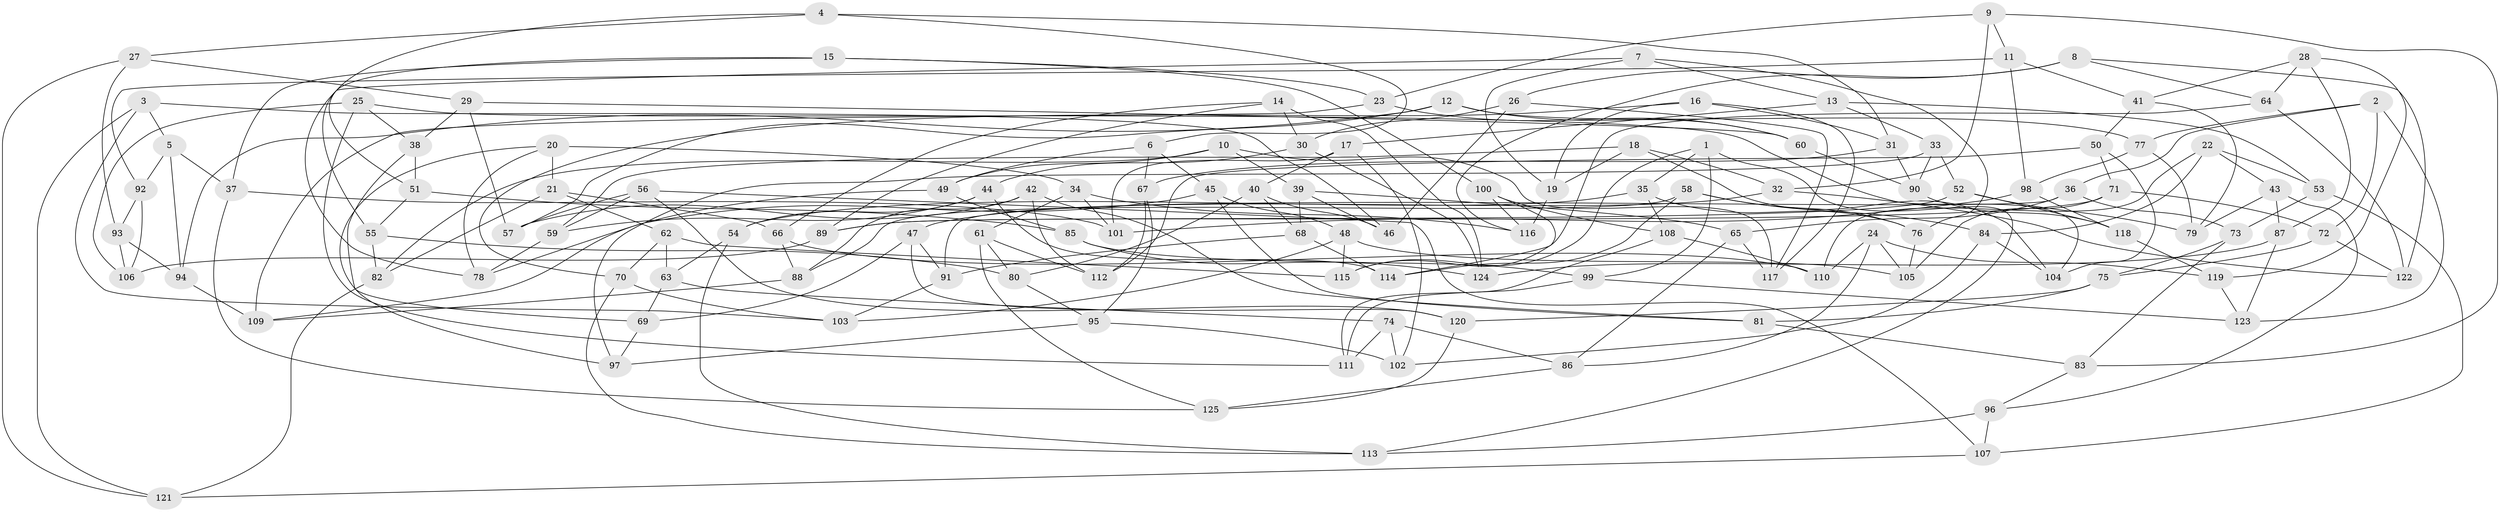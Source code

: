 // Generated by graph-tools (version 1.1) at 2025/11/02/27/25 16:11:48]
// undirected, 125 vertices, 250 edges
graph export_dot {
graph [start="1"]
  node [color=gray90,style=filled];
  1;
  2;
  3;
  4;
  5;
  6;
  7;
  8;
  9;
  10;
  11;
  12;
  13;
  14;
  15;
  16;
  17;
  18;
  19;
  20;
  21;
  22;
  23;
  24;
  25;
  26;
  27;
  28;
  29;
  30;
  31;
  32;
  33;
  34;
  35;
  36;
  37;
  38;
  39;
  40;
  41;
  42;
  43;
  44;
  45;
  46;
  47;
  48;
  49;
  50;
  51;
  52;
  53;
  54;
  55;
  56;
  57;
  58;
  59;
  60;
  61;
  62;
  63;
  64;
  65;
  66;
  67;
  68;
  69;
  70;
  71;
  72;
  73;
  74;
  75;
  76;
  77;
  78;
  79;
  80;
  81;
  82;
  83;
  84;
  85;
  86;
  87;
  88;
  89;
  90;
  91;
  92;
  93;
  94;
  95;
  96;
  97;
  98;
  99;
  100;
  101;
  102;
  103;
  104;
  105;
  106;
  107;
  108;
  109;
  110;
  111;
  112;
  113;
  114;
  115;
  116;
  117;
  118;
  119;
  120;
  121;
  122;
  123;
  124;
  125;
  1 -- 99;
  1 -- 35;
  1 -- 113;
  1 -- 115;
  2 -- 123;
  2 -- 77;
  2 -- 72;
  2 -- 36;
  3 -- 103;
  3 -- 121;
  3 -- 5;
  3 -- 46;
  4 -- 27;
  4 -- 31;
  4 -- 6;
  4 -- 51;
  5 -- 37;
  5 -- 92;
  5 -- 94;
  6 -- 49;
  6 -- 45;
  6 -- 67;
  7 -- 76;
  7 -- 13;
  7 -- 78;
  7 -- 19;
  8 -- 122;
  8 -- 116;
  8 -- 26;
  8 -- 64;
  9 -- 11;
  9 -- 23;
  9 -- 32;
  9 -- 83;
  10 -- 49;
  10 -- 39;
  10 -- 117;
  10 -- 82;
  11 -- 92;
  11 -- 41;
  11 -- 98;
  12 -- 77;
  12 -- 60;
  12 -- 57;
  12 -- 94;
  13 -- 17;
  13 -- 53;
  13 -- 33;
  14 -- 124;
  14 -- 30;
  14 -- 66;
  14 -- 89;
  15 -- 100;
  15 -- 55;
  15 -- 23;
  15 -- 37;
  16 -- 19;
  16 -- 117;
  16 -- 70;
  16 -- 31;
  17 -- 40;
  17 -- 101;
  17 -- 102;
  18 -- 59;
  18 -- 32;
  18 -- 19;
  18 -- 104;
  19 -- 116;
  20 -- 97;
  20 -- 34;
  20 -- 78;
  20 -- 21;
  21 -- 62;
  21 -- 82;
  21 -- 66;
  22 -- 110;
  22 -- 84;
  22 -- 53;
  22 -- 43;
  23 -- 60;
  23 -- 109;
  24 -- 119;
  24 -- 86;
  24 -- 105;
  24 -- 110;
  25 -- 111;
  25 -- 104;
  25 -- 38;
  25 -- 106;
  26 -- 30;
  26 -- 117;
  26 -- 46;
  27 -- 29;
  27 -- 121;
  27 -- 93;
  28 -- 41;
  28 -- 119;
  28 -- 64;
  28 -- 87;
  29 -- 38;
  29 -- 57;
  29 -- 60;
  30 -- 44;
  30 -- 124;
  31 -- 90;
  31 -- 67;
  32 -- 122;
  32 -- 47;
  33 -- 90;
  33 -- 97;
  33 -- 52;
  34 -- 61;
  34 -- 101;
  34 -- 116;
  35 -- 108;
  35 -- 76;
  35 -- 54;
  36 -- 65;
  36 -- 91;
  36 -- 73;
  37 -- 101;
  37 -- 125;
  38 -- 69;
  38 -- 51;
  39 -- 68;
  39 -- 46;
  39 -- 65;
  40 -- 80;
  40 -- 46;
  40 -- 68;
  41 -- 79;
  41 -- 50;
  42 -- 88;
  42 -- 57;
  42 -- 81;
  42 -- 112;
  43 -- 79;
  43 -- 87;
  43 -- 96;
  44 -- 114;
  44 -- 54;
  44 -- 59;
  45 -- 48;
  45 -- 78;
  45 -- 81;
  47 -- 91;
  47 -- 69;
  47 -- 120;
  48 -- 115;
  48 -- 103;
  48 -- 105;
  49 -- 109;
  49 -- 85;
  50 -- 71;
  50 -- 112;
  50 -- 104;
  51 -- 55;
  51 -- 85;
  52 -- 89;
  52 -- 79;
  52 -- 118;
  53 -- 107;
  53 -- 73;
  54 -- 63;
  54 -- 113;
  55 -- 80;
  55 -- 82;
  56 -- 120;
  56 -- 107;
  56 -- 59;
  56 -- 57;
  58 -- 76;
  58 -- 88;
  58 -- 84;
  58 -- 114;
  59 -- 78;
  60 -- 90;
  61 -- 125;
  61 -- 112;
  61 -- 80;
  62 -- 70;
  62 -- 115;
  62 -- 63;
  63 -- 74;
  63 -- 69;
  64 -- 122;
  64 -- 115;
  65 -- 117;
  65 -- 86;
  66 -- 110;
  66 -- 88;
  67 -- 112;
  67 -- 95;
  68 -- 91;
  68 -- 114;
  69 -- 97;
  70 -- 103;
  70 -- 113;
  71 -- 89;
  71 -- 72;
  71 -- 105;
  72 -- 122;
  72 -- 75;
  73 -- 83;
  73 -- 75;
  74 -- 102;
  74 -- 86;
  74 -- 111;
  75 -- 81;
  75 -- 120;
  76 -- 105;
  77 -- 98;
  77 -- 79;
  80 -- 95;
  81 -- 83;
  82 -- 121;
  83 -- 96;
  84 -- 102;
  84 -- 104;
  85 -- 99;
  85 -- 124;
  86 -- 125;
  87 -- 123;
  87 -- 124;
  88 -- 109;
  89 -- 106;
  90 -- 118;
  91 -- 103;
  92 -- 93;
  92 -- 106;
  93 -- 106;
  93 -- 94;
  94 -- 109;
  95 -- 97;
  95 -- 102;
  96 -- 107;
  96 -- 113;
  98 -- 101;
  98 -- 118;
  99 -- 111;
  99 -- 123;
  100 -- 116;
  100 -- 108;
  100 -- 114;
  107 -- 121;
  108 -- 110;
  108 -- 111;
  118 -- 119;
  119 -- 123;
  120 -- 125;
}
